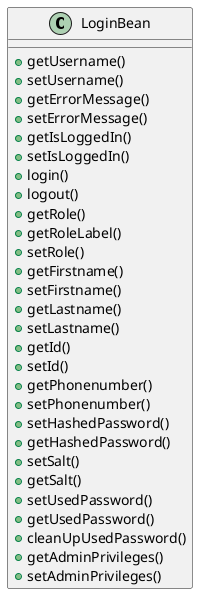 
    @startuml
    class LoginBean {
        +getUsername()
        +setUsername()
        +getErrorMessage()
        +setErrorMessage()
        +getIsLoggedIn()
        +setIsLoggedIn()
        +login()
        +logout()
        +getRole()
        +getRoleLabel()
        +setRole()
        +getFirstname()
        +setFirstname()
        +getLastname()
        +setLastname()
        +getId()
        +setId()
        +getPhonenumber()
        +setPhonenumber()
        +setHashedPassword()
        +getHashedPassword()
        +setSalt()
        +getSalt()
        +setUsedPassword()
        +getUsedPassword()
        +cleanUpUsedPassword()
        +getAdminPrivileges()
        +setAdminPrivileges()
    }
    @enduml
    